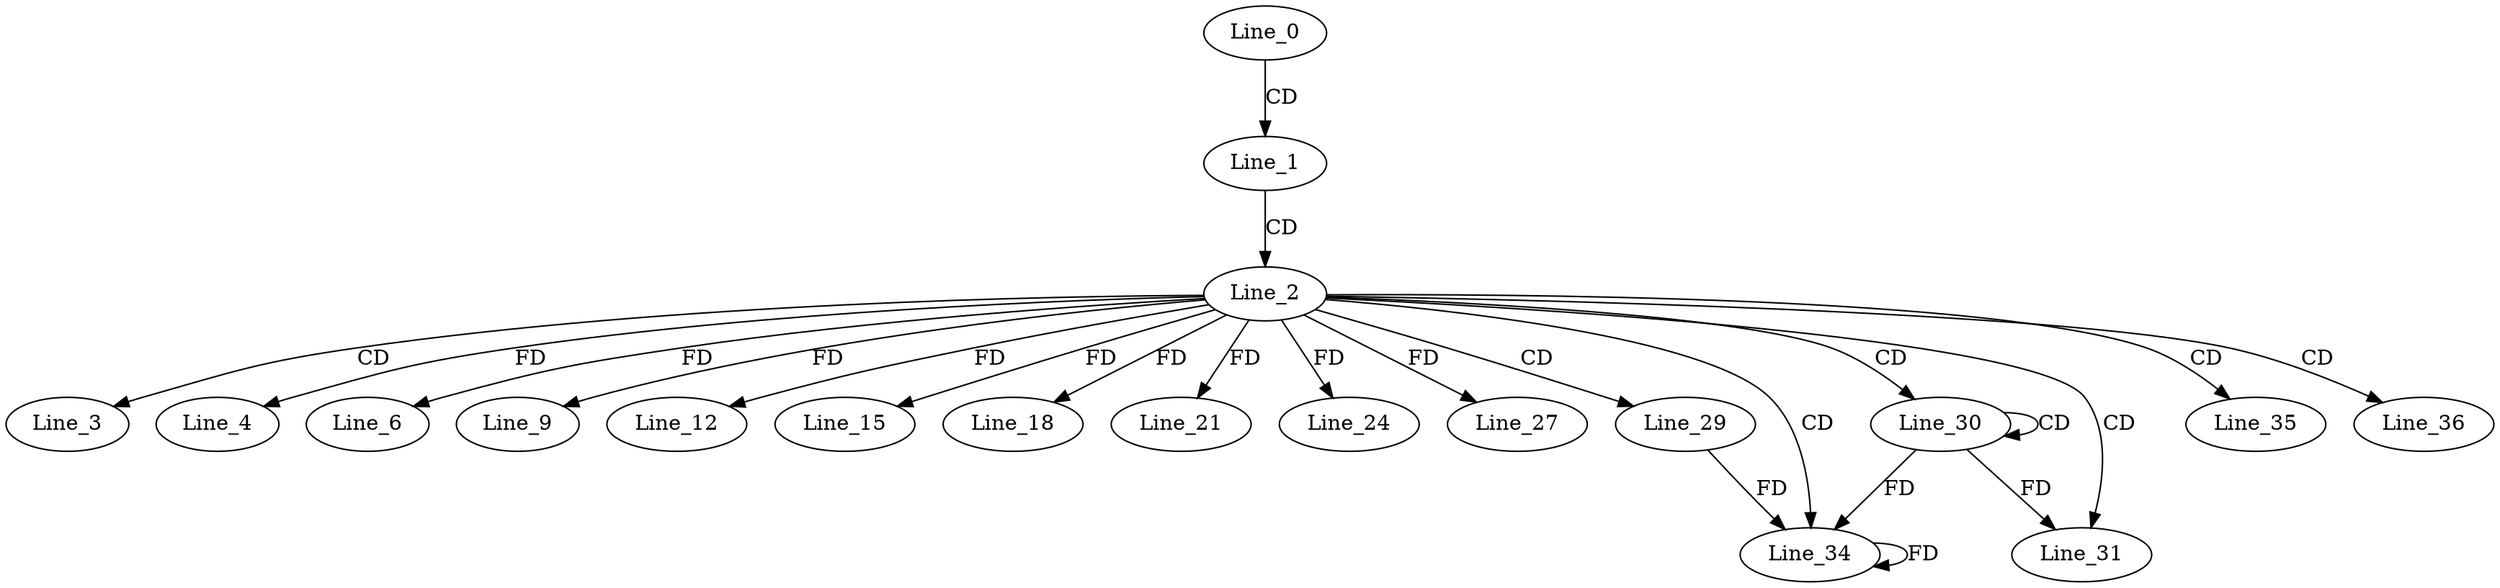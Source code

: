 digraph G {
  Line_0;
  Line_1;
  Line_2;
  Line_3;
  Line_4;
  Line_6;
  Line_6;
  Line_9;
  Line_9;
  Line_12;
  Line_12;
  Line_15;
  Line_15;
  Line_18;
  Line_18;
  Line_21;
  Line_21;
  Line_24;
  Line_24;
  Line_27;
  Line_29;
  Line_30;
  Line_30;
  Line_31;
  Line_34;
  Line_34;
  Line_35;
  Line_36;
  Line_0 -> Line_1 [ label="CD" ];
  Line_1 -> Line_2 [ label="CD" ];
  Line_2 -> Line_3 [ label="CD" ];
  Line_2 -> Line_4 [ label="FD" ];
  Line_2 -> Line_6 [ label="FD" ];
  Line_2 -> Line_9 [ label="FD" ];
  Line_2 -> Line_12 [ label="FD" ];
  Line_2 -> Line_15 [ label="FD" ];
  Line_2 -> Line_18 [ label="FD" ];
  Line_2 -> Line_21 [ label="FD" ];
  Line_2 -> Line_24 [ label="FD" ];
  Line_2 -> Line_27 [ label="FD" ];
  Line_2 -> Line_29 [ label="CD" ];
  Line_2 -> Line_30 [ label="CD" ];
  Line_30 -> Line_30 [ label="CD" ];
  Line_2 -> Line_31 [ label="CD" ];
  Line_30 -> Line_31 [ label="FD" ];
  Line_2 -> Line_34 [ label="CD" ];
  Line_29 -> Line_34 [ label="FD" ];
  Line_34 -> Line_34 [ label="FD" ];
  Line_30 -> Line_34 [ label="FD" ];
  Line_2 -> Line_35 [ label="CD" ];
  Line_2 -> Line_36 [ label="CD" ];
}
